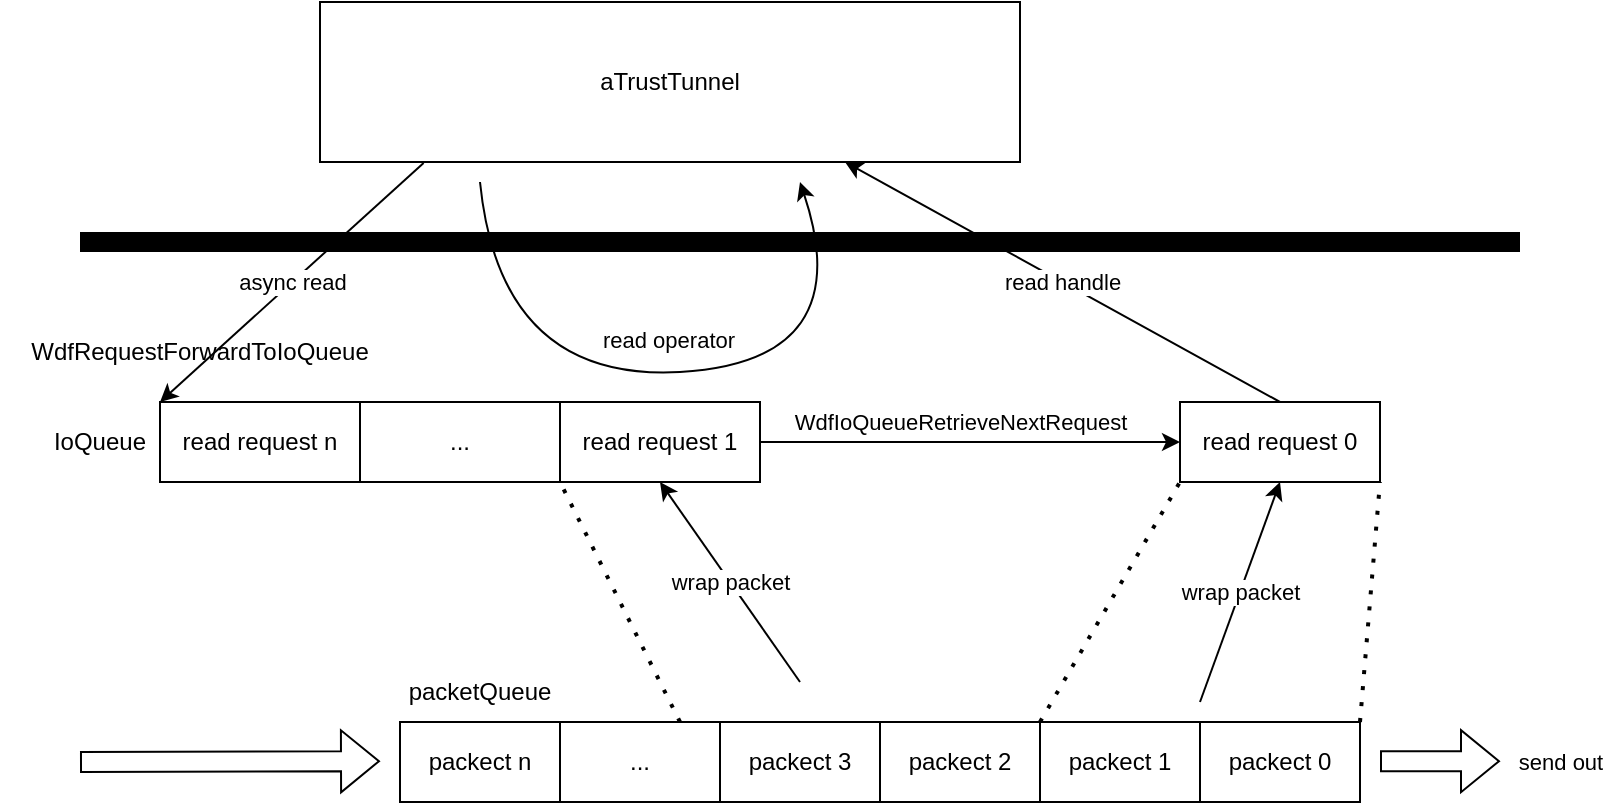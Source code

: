 <mxfile version="17.4.6" type="github">
  <diagram id="4BoJa4-GdhIkyzQr5frF" name="Page-1">
    <mxGraphModel dx="922" dy="470" grid="1" gridSize="10" guides="1" tooltips="1" connect="1" arrows="1" fold="1" page="1" pageScale="1" pageWidth="827" pageHeight="1169" math="0" shadow="0">
      <root>
        <mxCell id="0" />
        <mxCell id="1" parent="0" />
        <mxCell id="MFjtI2Jwyj0SVyVRnn8q-8" value="aTrustTunnel" style="rounded=0;whiteSpace=wrap;html=1;" vertex="1" parent="1">
          <mxGeometry x="160" y="160" width="350" height="80" as="geometry" />
        </mxCell>
        <mxCell id="MFjtI2Jwyj0SVyVRnn8q-9" value="async read" style="endArrow=classic;html=1;rounded=0;exitX=0.148;exitY=1.006;exitDx=0;exitDy=0;exitPerimeter=0;entryX=0;entryY=0;entryDx=0;entryDy=0;" edge="1" parent="1" source="MFjtI2Jwyj0SVyVRnn8q-8" target="MFjtI2Jwyj0SVyVRnn8q-10">
          <mxGeometry width="50" height="50" relative="1" as="geometry">
            <mxPoint x="300" y="320" as="sourcePoint" />
            <mxPoint x="180" y="350" as="targetPoint" />
          </mxGeometry>
        </mxCell>
        <mxCell id="MFjtI2Jwyj0SVyVRnn8q-10" value="read request n" style="rounded=0;whiteSpace=wrap;html=1;" vertex="1" parent="1">
          <mxGeometry x="80" y="360" width="100" height="40" as="geometry" />
        </mxCell>
        <mxCell id="MFjtI2Jwyj0SVyVRnn8q-11" value="&lt;span&gt;...&lt;/span&gt;" style="rounded=0;whiteSpace=wrap;html=1;" vertex="1" parent="1">
          <mxGeometry x="180" y="360" width="100" height="40" as="geometry" />
        </mxCell>
        <mxCell id="MFjtI2Jwyj0SVyVRnn8q-12" value="read request 1" style="rounded=0;whiteSpace=wrap;html=1;" vertex="1" parent="1">
          <mxGeometry x="280" y="360" width="100" height="40" as="geometry" />
        </mxCell>
        <mxCell id="MFjtI2Jwyj0SVyVRnn8q-13" value="read request 0" style="rounded=0;whiteSpace=wrap;html=1;" vertex="1" parent="1">
          <mxGeometry x="590" y="360" width="100" height="40" as="geometry" />
        </mxCell>
        <mxCell id="MFjtI2Jwyj0SVyVRnn8q-14" value="IoQueue" style="text;html=1;strokeColor=none;fillColor=none;align=center;verticalAlign=middle;whiteSpace=wrap;rounded=0;" vertex="1" parent="1">
          <mxGeometry x="20" y="365" width="60" height="30" as="geometry" />
        </mxCell>
        <mxCell id="MFjtI2Jwyj0SVyVRnn8q-18" value="packect n" style="rounded=0;whiteSpace=wrap;html=1;" vertex="1" parent="1">
          <mxGeometry x="200" y="520" width="80" height="40" as="geometry" />
        </mxCell>
        <mxCell id="MFjtI2Jwyj0SVyVRnn8q-19" value="&lt;span&gt;...&lt;/span&gt;" style="rounded=0;whiteSpace=wrap;html=1;" vertex="1" parent="1">
          <mxGeometry x="280" y="520" width="80" height="40" as="geometry" />
        </mxCell>
        <mxCell id="MFjtI2Jwyj0SVyVRnn8q-20" value="&lt;span&gt;packect 3&lt;/span&gt;" style="rounded=0;whiteSpace=wrap;html=1;" vertex="1" parent="1">
          <mxGeometry x="360" y="520" width="80" height="40" as="geometry" />
        </mxCell>
        <mxCell id="MFjtI2Jwyj0SVyVRnn8q-21" value="&lt;span&gt;packect 2&lt;/span&gt;" style="rounded=0;whiteSpace=wrap;html=1;" vertex="1" parent="1">
          <mxGeometry x="440" y="520" width="80" height="40" as="geometry" />
        </mxCell>
        <mxCell id="MFjtI2Jwyj0SVyVRnn8q-22" value="&lt;span&gt;packect 1&lt;/span&gt;" style="rounded=0;whiteSpace=wrap;html=1;" vertex="1" parent="1">
          <mxGeometry x="520" y="520" width="80" height="40" as="geometry" />
        </mxCell>
        <mxCell id="MFjtI2Jwyj0SVyVRnn8q-23" value="&lt;span&gt;packect 0&lt;/span&gt;" style="rounded=0;whiteSpace=wrap;html=1;" vertex="1" parent="1">
          <mxGeometry x="600" y="520" width="80" height="40" as="geometry" />
        </mxCell>
        <mxCell id="MFjtI2Jwyj0SVyVRnn8q-36" value="read handle" style="endArrow=classic;html=1;rounded=0;exitX=0.5;exitY=0;exitDx=0;exitDy=0;entryX=0.75;entryY=1;entryDx=0;entryDy=0;" edge="1" parent="1" source="MFjtI2Jwyj0SVyVRnn8q-13" target="MFjtI2Jwyj0SVyVRnn8q-8">
          <mxGeometry width="50" height="50" relative="1" as="geometry">
            <mxPoint x="390" y="320" as="sourcePoint" />
            <mxPoint x="440" y="270" as="targetPoint" />
          </mxGeometry>
        </mxCell>
        <mxCell id="MFjtI2Jwyj0SVyVRnn8q-40" value="send out" style="shape=flexArrow;endArrow=classic;html=1;rounded=0;" edge="1" parent="1">
          <mxGeometry x="1" y="30" width="50" height="50" relative="1" as="geometry">
            <mxPoint x="690" y="539.58" as="sourcePoint" />
            <mxPoint x="750" y="539.58" as="targetPoint" />
            <mxPoint x="30" y="30" as="offset" />
          </mxGeometry>
        </mxCell>
        <mxCell id="MFjtI2Jwyj0SVyVRnn8q-41" value="" style="shape=flexArrow;endArrow=classic;html=1;rounded=0;" edge="1" parent="1">
          <mxGeometry width="50" height="50" relative="1" as="geometry">
            <mxPoint x="40" y="540" as="sourcePoint" />
            <mxPoint x="190" y="539.58" as="targetPoint" />
          </mxGeometry>
        </mxCell>
        <mxCell id="MFjtI2Jwyj0SVyVRnn8q-42" value="" style="endArrow=none;dashed=1;html=1;dashPattern=1 3;strokeWidth=2;rounded=0;entryX=1;entryY=1;entryDx=0;entryDy=0;exitX=1;exitY=0;exitDx=0;exitDy=0;" edge="1" parent="1" source="MFjtI2Jwyj0SVyVRnn8q-23" target="MFjtI2Jwyj0SVyVRnn8q-13">
          <mxGeometry width="50" height="50" relative="1" as="geometry">
            <mxPoint x="530" y="500" as="sourcePoint" />
            <mxPoint x="580" y="450" as="targetPoint" />
          </mxGeometry>
        </mxCell>
        <mxCell id="MFjtI2Jwyj0SVyVRnn8q-43" value="" style="endArrow=none;dashed=1;html=1;dashPattern=1 3;strokeWidth=2;rounded=0;entryX=0;entryY=1;entryDx=0;entryDy=0;exitX=0;exitY=0;exitDx=0;exitDy=0;" edge="1" parent="1" source="MFjtI2Jwyj0SVyVRnn8q-22" target="MFjtI2Jwyj0SVyVRnn8q-13">
          <mxGeometry width="50" height="50" relative="1" as="geometry">
            <mxPoint x="430" y="500" as="sourcePoint" />
            <mxPoint x="480" y="450" as="targetPoint" />
          </mxGeometry>
        </mxCell>
        <mxCell id="MFjtI2Jwyj0SVyVRnn8q-44" value="" style="endArrow=none;dashed=1;html=1;dashPattern=1 3;strokeWidth=2;rounded=0;entryX=0;entryY=1;entryDx=0;entryDy=0;exitX=0.75;exitY=0;exitDx=0;exitDy=0;" edge="1" parent="1" source="MFjtI2Jwyj0SVyVRnn8q-19" target="MFjtI2Jwyj0SVyVRnn8q-12">
          <mxGeometry width="50" height="50" relative="1" as="geometry">
            <mxPoint x="270" y="480" as="sourcePoint" />
            <mxPoint x="320" y="430" as="targetPoint" />
          </mxGeometry>
        </mxCell>
        <mxCell id="MFjtI2Jwyj0SVyVRnn8q-46" value="wrap packet" style="endArrow=classic;html=1;rounded=0;entryX=0.5;entryY=1;entryDx=0;entryDy=0;" edge="1" parent="1" target="MFjtI2Jwyj0SVyVRnn8q-13">
          <mxGeometry width="50" height="50" relative="1" as="geometry">
            <mxPoint x="600" y="510" as="sourcePoint" />
            <mxPoint x="500" y="440" as="targetPoint" />
          </mxGeometry>
        </mxCell>
        <mxCell id="MFjtI2Jwyj0SVyVRnn8q-47" value="wrap packet" style="endArrow=classic;html=1;rounded=0;entryX=0.5;entryY=1;entryDx=0;entryDy=0;" edge="1" parent="1" target="MFjtI2Jwyj0SVyVRnn8q-12">
          <mxGeometry width="50" height="50" relative="1" as="geometry">
            <mxPoint x="400" y="500" as="sourcePoint" />
            <mxPoint x="400" y="410" as="targetPoint" />
          </mxGeometry>
        </mxCell>
        <mxCell id="MFjtI2Jwyj0SVyVRnn8q-48" value="read operator" style="curved=1;endArrow=classic;html=1;rounded=0;" edge="1" parent="1">
          <mxGeometry x="-0.009" y="16" width="50" height="50" relative="1" as="geometry">
            <mxPoint x="240" y="250" as="sourcePoint" />
            <mxPoint x="400" y="250" as="targetPoint" />
            <Array as="points">
              <mxPoint x="250" y="350" />
              <mxPoint x="430" y="340" />
            </Array>
            <mxPoint as="offset" />
          </mxGeometry>
        </mxCell>
        <mxCell id="MFjtI2Jwyj0SVyVRnn8q-49" value="" style="endArrow=none;html=1;rounded=0;strokeWidth=10;" edge="1" parent="1">
          <mxGeometry width="50" height="50" relative="1" as="geometry">
            <mxPoint x="40" y="280" as="sourcePoint" />
            <mxPoint x="760" y="280" as="targetPoint" />
          </mxGeometry>
        </mxCell>
        <mxCell id="MFjtI2Jwyj0SVyVRnn8q-50" value="packetQueue" style="text;html=1;strokeColor=none;fillColor=none;align=center;verticalAlign=middle;whiteSpace=wrap;rounded=0;" vertex="1" parent="1">
          <mxGeometry x="210" y="490" width="60" height="30" as="geometry" />
        </mxCell>
        <mxCell id="MFjtI2Jwyj0SVyVRnn8q-52" value="&lt;span style=&quot;font-size: 11px&quot;&gt;WdfIoQueueRetrieveNextRequest&lt;/span&gt;" style="endArrow=classic;html=1;rounded=0;strokeWidth=1;exitX=1;exitY=0.5;exitDx=0;exitDy=0;entryX=0;entryY=0.5;entryDx=0;entryDy=0;" edge="1" parent="1" source="MFjtI2Jwyj0SVyVRnn8q-12" target="MFjtI2Jwyj0SVyVRnn8q-13">
          <mxGeometry x="-0.048" y="10" width="50" height="50" relative="1" as="geometry">
            <mxPoint x="420" y="410" as="sourcePoint" />
            <mxPoint x="470" y="370" as="targetPoint" />
            <mxPoint as="offset" />
          </mxGeometry>
        </mxCell>
        <mxCell id="MFjtI2Jwyj0SVyVRnn8q-51" value="WdfRequestForwardToIoQueue" style="text;html=1;strokeColor=none;fillColor=none;align=center;verticalAlign=middle;whiteSpace=wrap;rounded=0;" vertex="1" parent="1">
          <mxGeometry y="320" width="200" height="30" as="geometry" />
        </mxCell>
      </root>
    </mxGraphModel>
  </diagram>
</mxfile>
